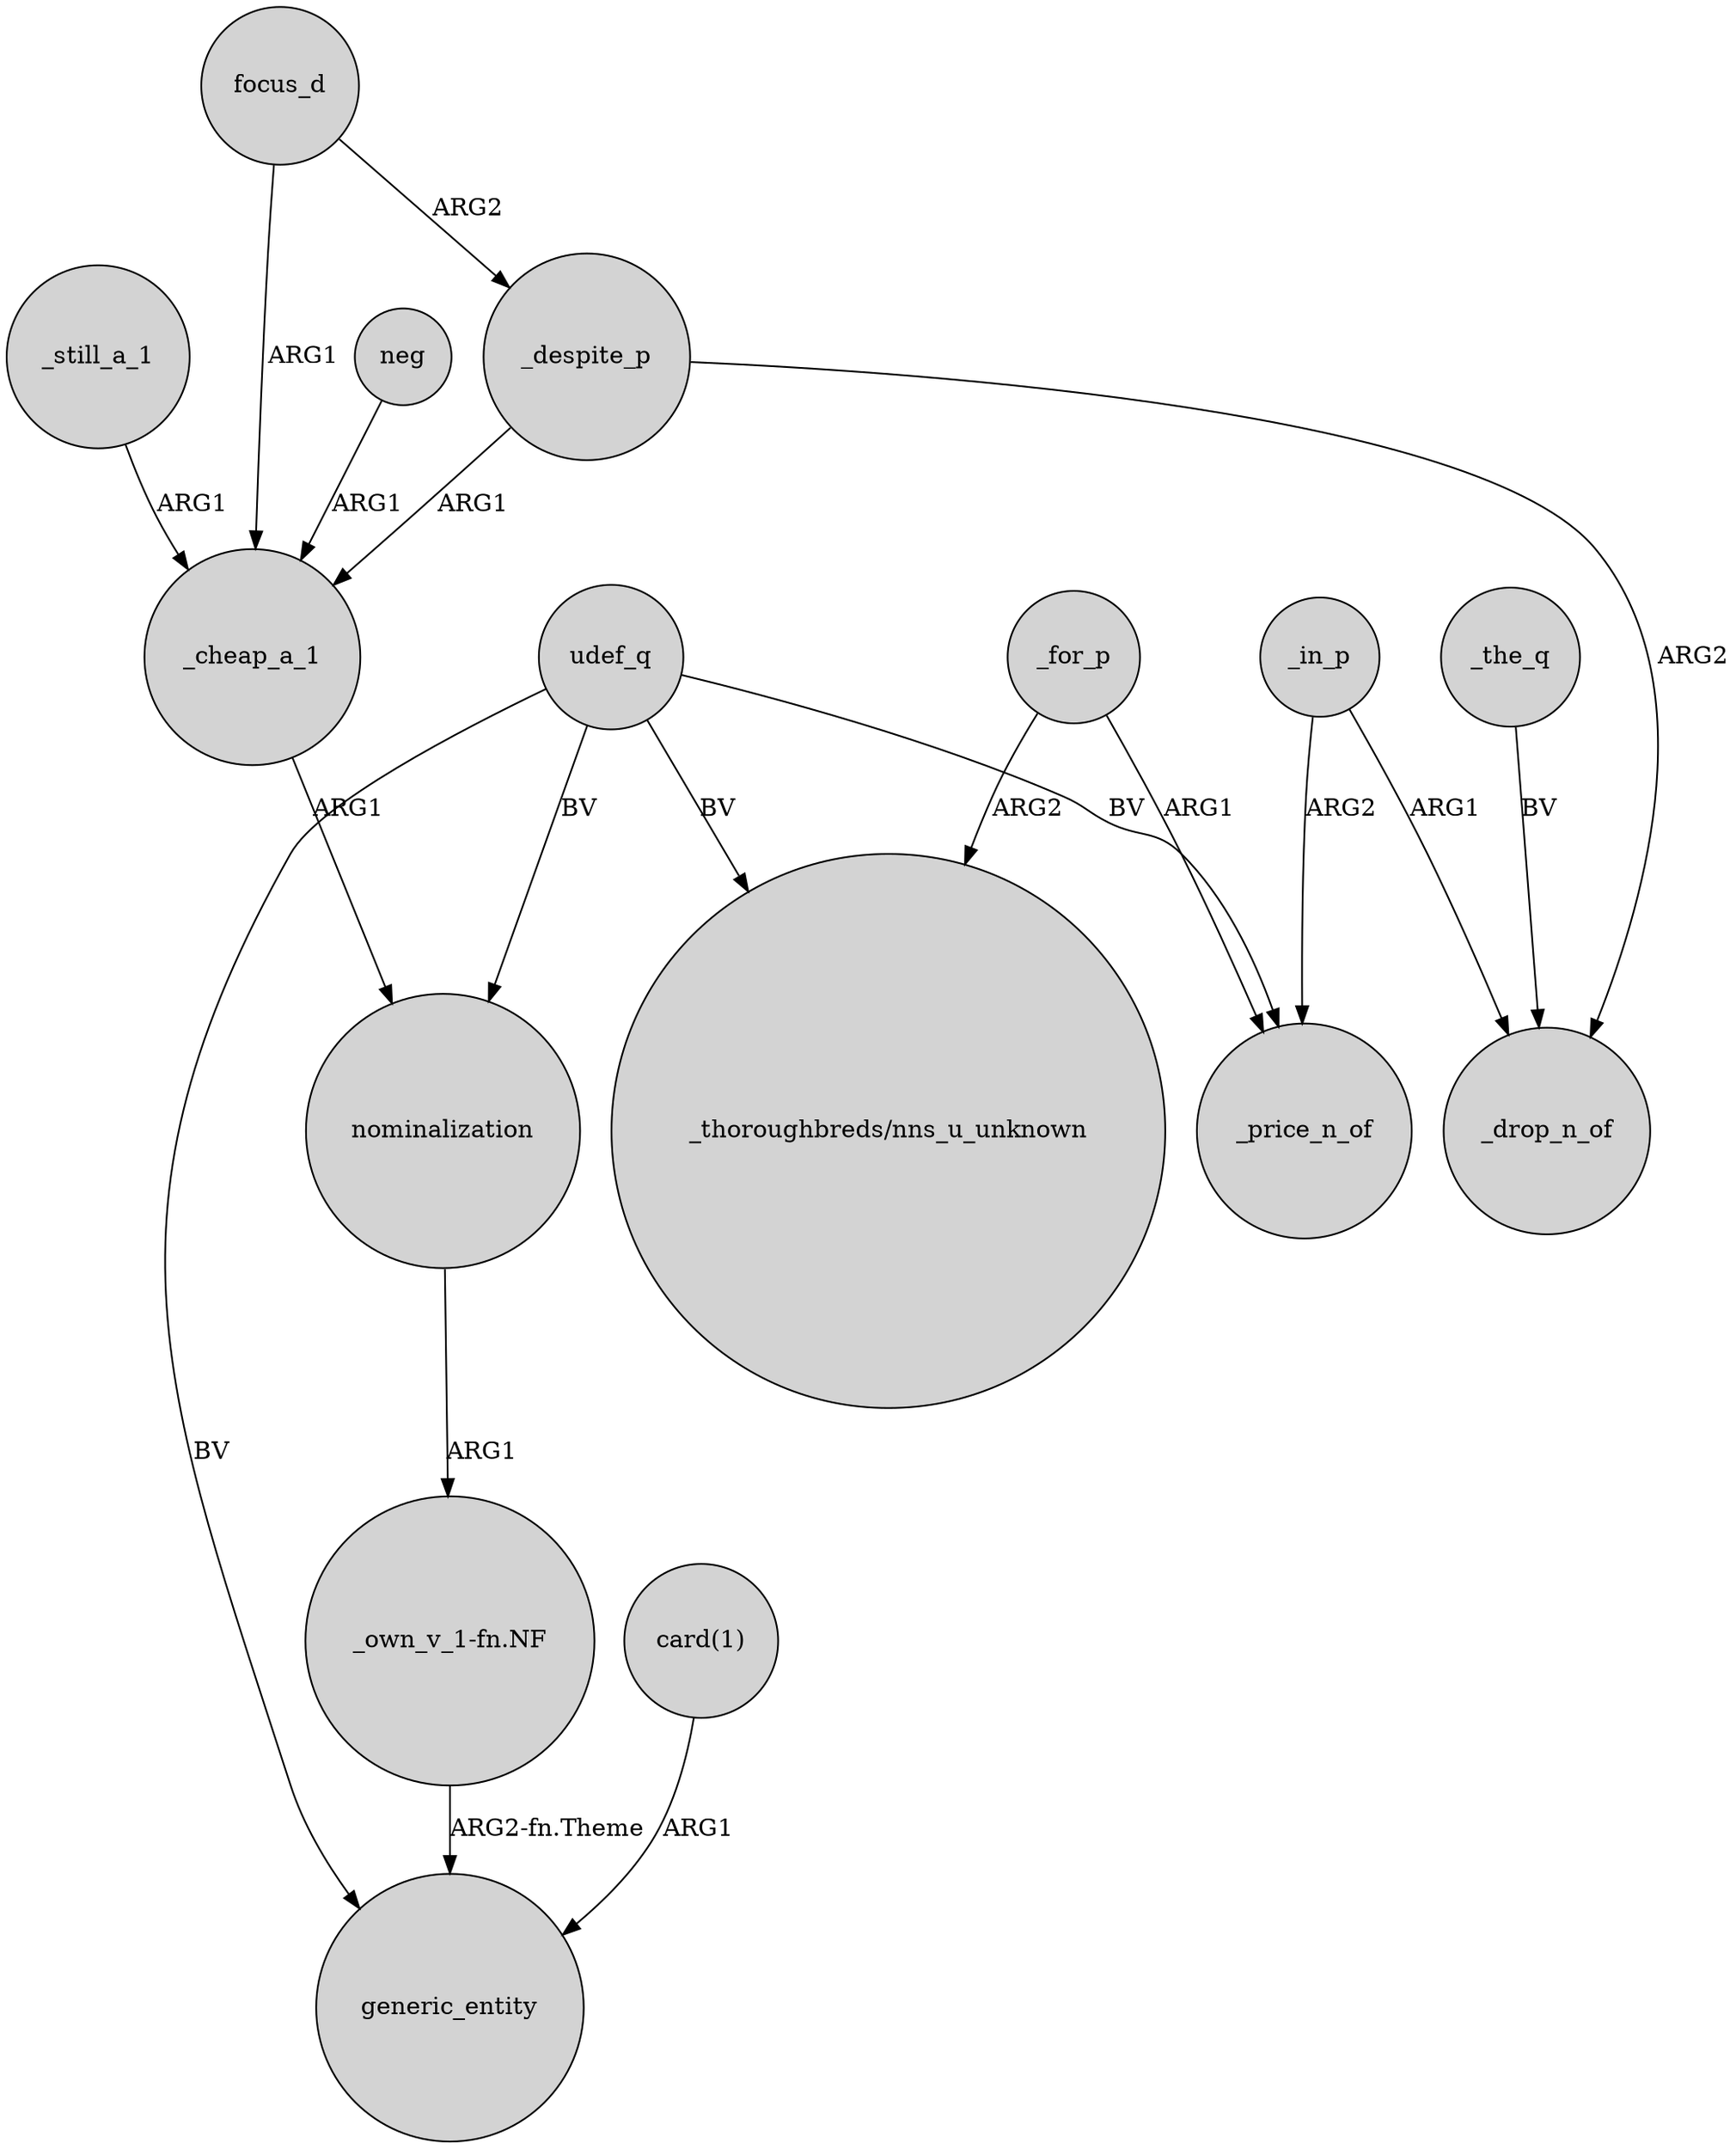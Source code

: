 digraph {
	node [shape=circle style=filled]
	_cheap_a_1 -> nominalization [label=ARG1]
	focus_d -> _cheap_a_1 [label=ARG1]
	udef_q -> _price_n_of [label=BV]
	udef_q -> generic_entity [label=BV]
	_in_p -> _drop_n_of [label=ARG1]
	focus_d -> _despite_p [label=ARG2]
	_despite_p -> _drop_n_of [label=ARG2]
	_for_p -> _price_n_of [label=ARG1]
	_for_p -> "_thoroughbreds/nns_u_unknown" [label=ARG2]
	nominalization -> "_own_v_1-fn.NF" [label=ARG1]
	udef_q -> "_thoroughbreds/nns_u_unknown" [label=BV]
	neg -> _cheap_a_1 [label=ARG1]
	_the_q -> _drop_n_of [label=BV]
	udef_q -> nominalization [label=BV]
	_despite_p -> _cheap_a_1 [label=ARG1]
	"_own_v_1-fn.NF" -> generic_entity [label="ARG2-fn.Theme"]
	"card(1)" -> generic_entity [label=ARG1]
	_in_p -> _price_n_of [label=ARG2]
	_still_a_1 -> _cheap_a_1 [label=ARG1]
}
